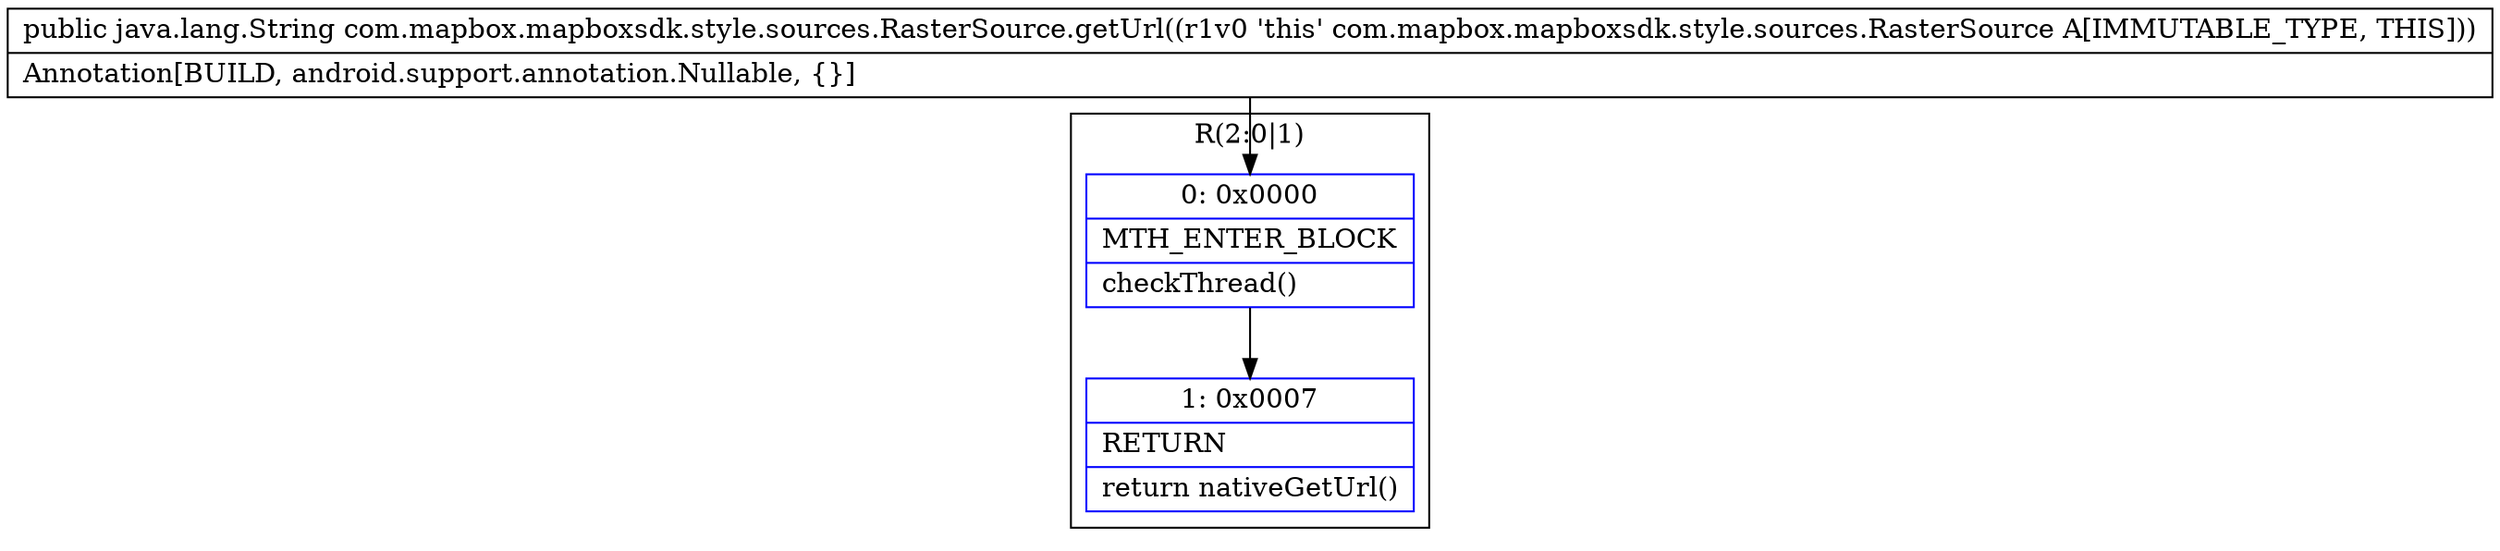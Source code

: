 digraph "CFG forcom.mapbox.mapboxsdk.style.sources.RasterSource.getUrl()Ljava\/lang\/String;" {
subgraph cluster_Region_1747264979 {
label = "R(2:0|1)";
node [shape=record,color=blue];
Node_0 [shape=record,label="{0\:\ 0x0000|MTH_ENTER_BLOCK\l|checkThread()\l}"];
Node_1 [shape=record,label="{1\:\ 0x0007|RETURN\l|return nativeGetUrl()\l}"];
}
MethodNode[shape=record,label="{public java.lang.String com.mapbox.mapboxsdk.style.sources.RasterSource.getUrl((r1v0 'this' com.mapbox.mapboxsdk.style.sources.RasterSource A[IMMUTABLE_TYPE, THIS]))  | Annotation[BUILD, android.support.annotation.Nullable, \{\}]\l}"];
MethodNode -> Node_0;
Node_0 -> Node_1;
}

